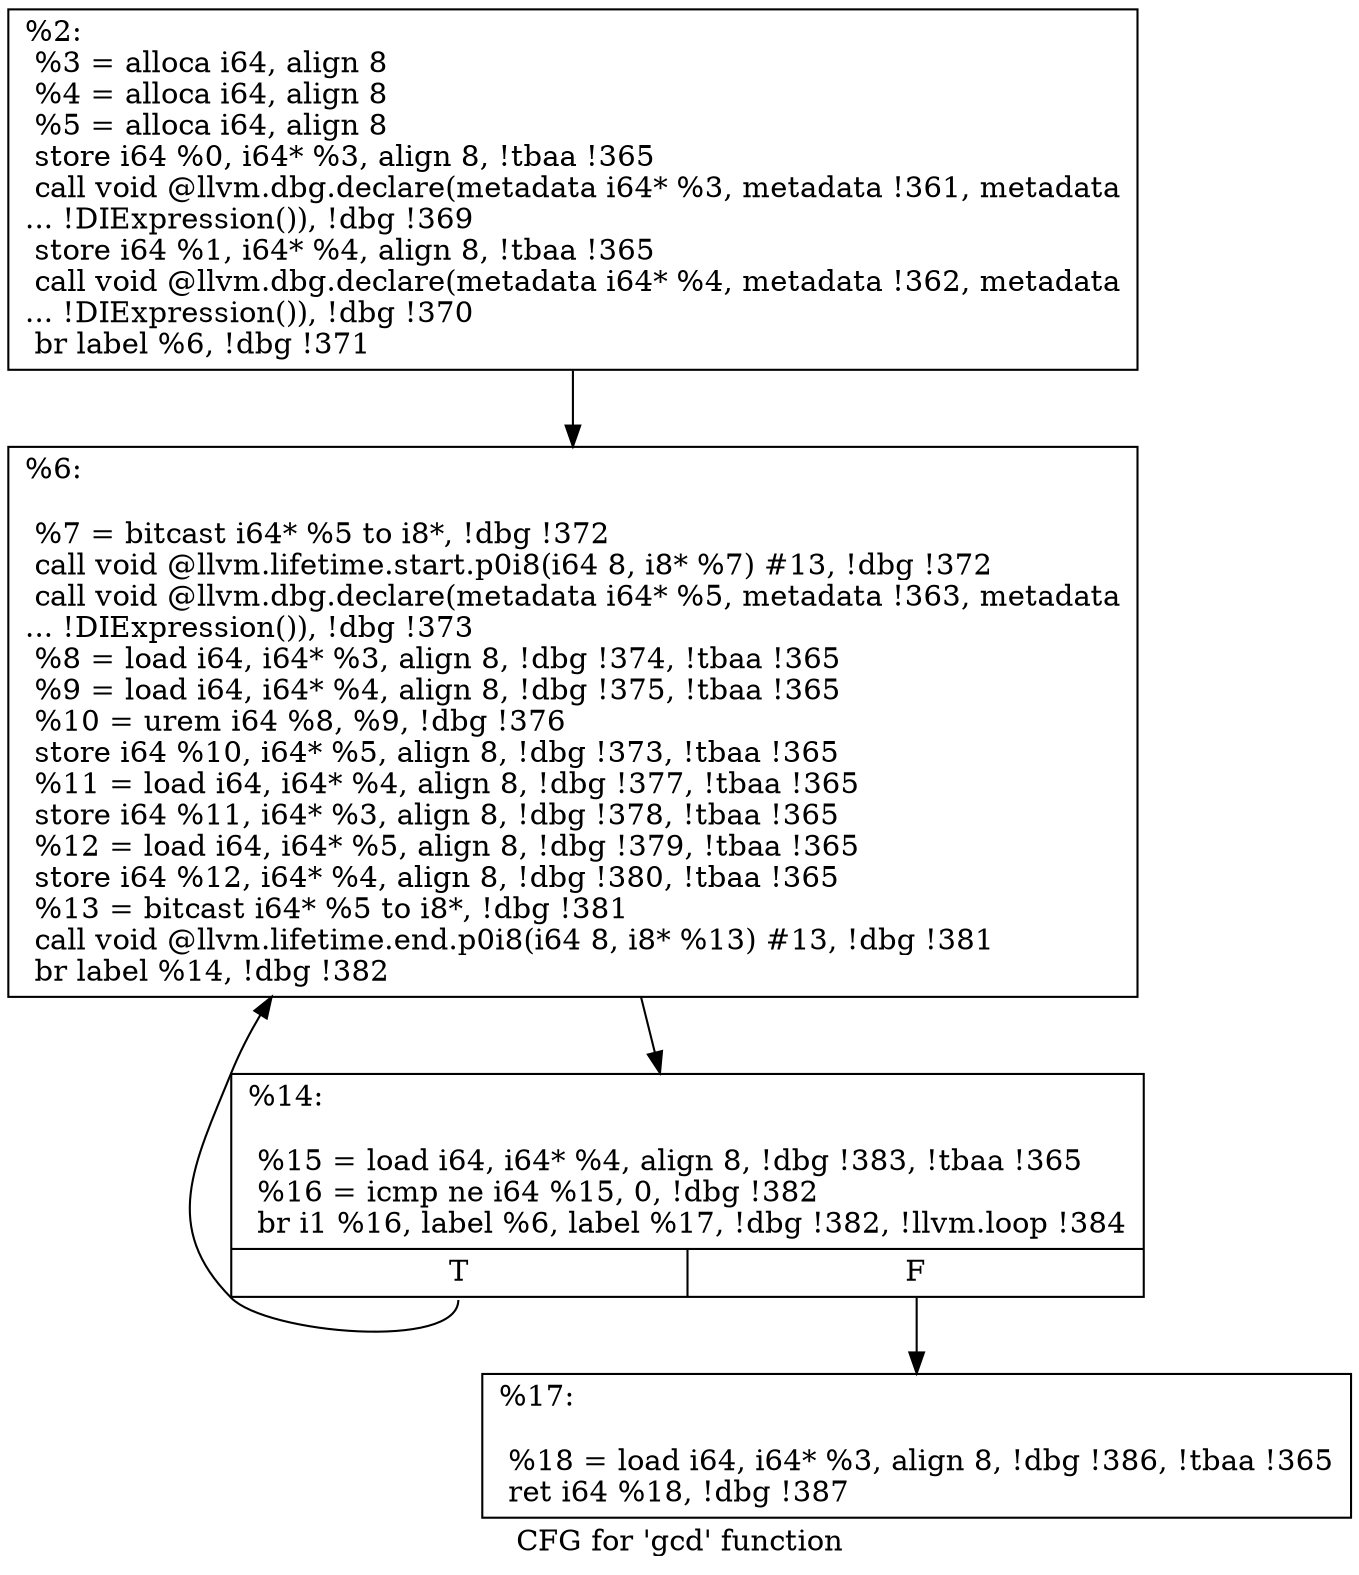 digraph "CFG for 'gcd' function" {
	label="CFG for 'gcd' function";

	Node0x1bda5f0 [shape=record,label="{%2:\l  %3 = alloca i64, align 8\l  %4 = alloca i64, align 8\l  %5 = alloca i64, align 8\l  store i64 %0, i64* %3, align 8, !tbaa !365\l  call void @llvm.dbg.declare(metadata i64* %3, metadata !361, metadata\l... !DIExpression()), !dbg !369\l  store i64 %1, i64* %4, align 8, !tbaa !365\l  call void @llvm.dbg.declare(metadata i64* %4, metadata !362, metadata\l... !DIExpression()), !dbg !370\l  br label %6, !dbg !371\l}"];
	Node0x1bda5f0 -> Node0x1bdb1f0;
	Node0x1bdb1f0 [shape=record,label="{%6:\l\l  %7 = bitcast i64* %5 to i8*, !dbg !372\l  call void @llvm.lifetime.start.p0i8(i64 8, i8* %7) #13, !dbg !372\l  call void @llvm.dbg.declare(metadata i64* %5, metadata !363, metadata\l... !DIExpression()), !dbg !373\l  %8 = load i64, i64* %3, align 8, !dbg !374, !tbaa !365\l  %9 = load i64, i64* %4, align 8, !dbg !375, !tbaa !365\l  %10 = urem i64 %8, %9, !dbg !376\l  store i64 %10, i64* %5, align 8, !dbg !373, !tbaa !365\l  %11 = load i64, i64* %4, align 8, !dbg !377, !tbaa !365\l  store i64 %11, i64* %3, align 8, !dbg !378, !tbaa !365\l  %12 = load i64, i64* %5, align 8, !dbg !379, !tbaa !365\l  store i64 %12, i64* %4, align 8, !dbg !380, !tbaa !365\l  %13 = bitcast i64* %5 to i8*, !dbg !381\l  call void @llvm.lifetime.end.p0i8(i64 8, i8* %13) #13, !dbg !381\l  br label %14, !dbg !382\l}"];
	Node0x1bdb1f0 -> Node0x1bdb240;
	Node0x1bdb240 [shape=record,label="{%14:\l\l  %15 = load i64, i64* %4, align 8, !dbg !383, !tbaa !365\l  %16 = icmp ne i64 %15, 0, !dbg !382\l  br i1 %16, label %6, label %17, !dbg !382, !llvm.loop !384\l|{<s0>T|<s1>F}}"];
	Node0x1bdb240:s0 -> Node0x1bdb1f0;
	Node0x1bdb240:s1 -> Node0x1bdb290;
	Node0x1bdb290 [shape=record,label="{%17:\l\l  %18 = load i64, i64* %3, align 8, !dbg !386, !tbaa !365\l  ret i64 %18, !dbg !387\l}"];
}
